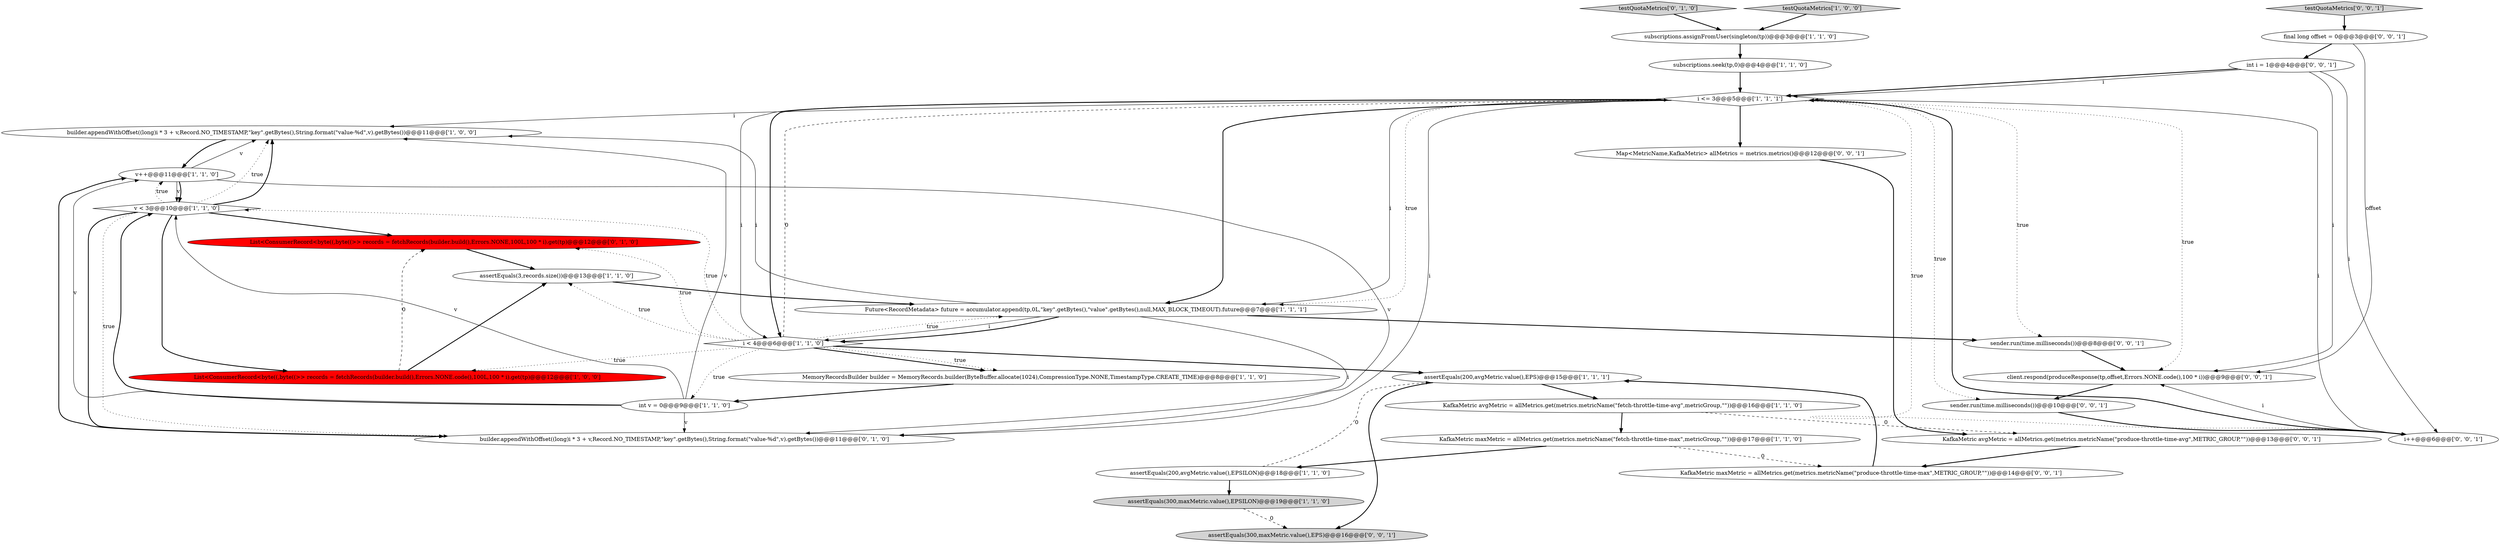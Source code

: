 digraph {
15 [style = filled, label = "subscriptions.assignFromUser(singleton(tp))@@@3@@@['1', '1', '0']", fillcolor = white, shape = ellipse image = "AAA0AAABBB1BBB"];
0 [style = filled, label = "builder.appendWithOffset((long)i * 3 + v,Record.NO_TIMESTAMP,\"key\".getBytes(),String.format(\"value-%d\",v).getBytes())@@@11@@@['1', '0', '0']", fillcolor = white, shape = ellipse image = "AAA0AAABBB1BBB"];
19 [style = filled, label = "testQuotaMetrics['0', '1', '0']", fillcolor = lightgray, shape = diamond image = "AAA0AAABBB2BBB"];
29 [style = filled, label = "KafkaMetric maxMetric = allMetrics.get(metrics.metricName(\"produce-throttle-time-max\",METRIC_GROUP,\"\"))@@@14@@@['0', '0', '1']", fillcolor = white, shape = ellipse image = "AAA0AAABBB3BBB"];
27 [style = filled, label = "client.respond(produceResponse(tp,offset,Errors.NONE.code(),100 * i))@@@9@@@['0', '0', '1']", fillcolor = white, shape = ellipse image = "AAA0AAABBB3BBB"];
1 [style = filled, label = "MemoryRecordsBuilder builder = MemoryRecords.builder(ByteBuffer.allocate(1024),CompressionType.NONE,TimestampType.CREATE_TIME)@@@8@@@['1', '1', '0']", fillcolor = white, shape = ellipse image = "AAA0AAABBB1BBB"];
14 [style = filled, label = "List<ConsumerRecord<byte((,byte((>> records = fetchRecords(builder.build(),Errors.NONE.code(),100L,100 * i).get(tp)@@@12@@@['1', '0', '0']", fillcolor = red, shape = ellipse image = "AAA1AAABBB1BBB"];
7 [style = filled, label = "v < 3@@@10@@@['1', '1', '0']", fillcolor = white, shape = diamond image = "AAA0AAABBB1BBB"];
13 [style = filled, label = "Future<RecordMetadata> future = accumulator.append(tp,0L,\"key\".getBytes(),\"value\".getBytes(),null,MAX_BLOCK_TIMEOUT).future@@@7@@@['1', '1', '1']", fillcolor = white, shape = ellipse image = "AAA0AAABBB1BBB"];
23 [style = filled, label = "Map<MetricName,KafkaMetric> allMetrics = metrics.metrics()@@@12@@@['0', '0', '1']", fillcolor = white, shape = ellipse image = "AAA0AAABBB3BBB"];
16 [style = filled, label = "int v = 0@@@9@@@['1', '1', '0']", fillcolor = white, shape = ellipse image = "AAA0AAABBB1BBB"];
24 [style = filled, label = "sender.run(time.milliseconds())@@@10@@@['0', '0', '1']", fillcolor = white, shape = ellipse image = "AAA0AAABBB3BBB"];
2 [style = filled, label = "i < 4@@@6@@@['1', '1', '0']", fillcolor = white, shape = diamond image = "AAA0AAABBB1BBB"];
6 [style = filled, label = "i <= 3@@@5@@@['1', '1', '1']", fillcolor = white, shape = diamond image = "AAA0AAABBB1BBB"];
22 [style = filled, label = "KafkaMetric avgMetric = allMetrics.get(metrics.metricName(\"produce-throttle-time-avg\",METRIC_GROUP,\"\"))@@@13@@@['0', '0', '1']", fillcolor = white, shape = ellipse image = "AAA0AAABBB3BBB"];
31 [style = filled, label = "int i = 1@@@4@@@['0', '0', '1']", fillcolor = white, shape = ellipse image = "AAA0AAABBB3BBB"];
21 [style = filled, label = "assertEquals(300,maxMetric.value(),EPS)@@@16@@@['0', '0', '1']", fillcolor = lightgray, shape = ellipse image = "AAA0AAABBB3BBB"];
30 [style = filled, label = "testQuotaMetrics['0', '0', '1']", fillcolor = lightgray, shape = diamond image = "AAA0AAABBB3BBB"];
12 [style = filled, label = "v++@@@11@@@['1', '1', '0']", fillcolor = white, shape = ellipse image = "AAA0AAABBB1BBB"];
20 [style = filled, label = "builder.appendWithOffset((long)i * 3 + v,Record.NO_TIMESTAMP,\"key\".getBytes(),String.format(\"value-%d\",v).getBytes())@@@11@@@['0', '1', '0']", fillcolor = white, shape = ellipse image = "AAA0AAABBB2BBB"];
10 [style = filled, label = "assertEquals(300,maxMetric.value(),EPSILON)@@@19@@@['1', '1', '0']", fillcolor = lightgray, shape = ellipse image = "AAA0AAABBB1BBB"];
26 [style = filled, label = "sender.run(time.milliseconds())@@@8@@@['0', '0', '1']", fillcolor = white, shape = ellipse image = "AAA0AAABBB3BBB"];
25 [style = filled, label = "final long offset = 0@@@3@@@['0', '0', '1']", fillcolor = white, shape = ellipse image = "AAA0AAABBB3BBB"];
8 [style = filled, label = "assertEquals(3,records.size())@@@13@@@['1', '1', '0']", fillcolor = white, shape = ellipse image = "AAA0AAABBB1BBB"];
5 [style = filled, label = "testQuotaMetrics['1', '0', '0']", fillcolor = lightgray, shape = diamond image = "AAA0AAABBB1BBB"];
3 [style = filled, label = "KafkaMetric maxMetric = allMetrics.get(metrics.metricName(\"fetch-throttle-time-max\",metricGroup,\"\"))@@@17@@@['1', '1', '0']", fillcolor = white, shape = ellipse image = "AAA0AAABBB1BBB"];
11 [style = filled, label = "KafkaMetric avgMetric = allMetrics.get(metrics.metricName(\"fetch-throttle-time-avg\",metricGroup,\"\"))@@@16@@@['1', '1', '0']", fillcolor = white, shape = ellipse image = "AAA0AAABBB1BBB"];
9 [style = filled, label = "subscriptions.seek(tp,0)@@@4@@@['1', '1', '0']", fillcolor = white, shape = ellipse image = "AAA0AAABBB1BBB"];
17 [style = filled, label = "assertEquals(200,avgMetric.value(),EPSILON)@@@18@@@['1', '1', '0']", fillcolor = white, shape = ellipse image = "AAA0AAABBB1BBB"];
4 [style = filled, label = "assertEquals(200,avgMetric.value(),EPS)@@@15@@@['1', '1', '1']", fillcolor = white, shape = ellipse image = "AAA0AAABBB1BBB"];
28 [style = filled, label = "i++@@@6@@@['0', '0', '1']", fillcolor = white, shape = ellipse image = "AAA0AAABBB3BBB"];
18 [style = filled, label = "List<ConsumerRecord<byte((,byte((>> records = fetchRecords(builder.build(),Errors.NONE,100L,100 * i).get(tp)@@@12@@@['0', '1', '0']", fillcolor = red, shape = ellipse image = "AAA1AAABBB2BBB"];
3->29 [style = dashed, label="0"];
17->10 [style = bold, label=""];
24->28 [style = bold, label=""];
13->0 [style = solid, label="i"];
12->0 [style = solid, label="v"];
6->24 [style = dotted, label="true"];
28->6 [style = bold, label=""];
29->4 [style = bold, label=""];
6->20 [style = solid, label="i"];
10->21 [style = dashed, label="0"];
16->20 [style = solid, label="v"];
25->27 [style = solid, label="offset"];
13->20 [style = solid, label="i"];
2->1 [style = bold, label=""];
6->23 [style = bold, label=""];
0->12 [style = bold, label=""];
6->13 [style = dotted, label="true"];
16->7 [style = bold, label=""];
28->6 [style = solid, label="i"];
22->29 [style = bold, label=""];
4->21 [style = bold, label=""];
11->22 [style = dashed, label="0"];
5->15 [style = bold, label=""];
30->25 [style = bold, label=""];
31->27 [style = solid, label="i"];
28->27 [style = solid, label="i"];
7->0 [style = bold, label=""];
7->20 [style = bold, label=""];
7->0 [style = dotted, label="true"];
2->18 [style = dotted, label="true"];
2->4 [style = bold, label=""];
6->13 [style = solid, label="i"];
12->7 [style = bold, label=""];
16->0 [style = solid, label="v"];
9->6 [style = bold, label=""];
7->12 [style = dotted, label="true"];
25->31 [style = bold, label=""];
7->14 [style = bold, label=""];
6->2 [style = bold, label=""];
6->0 [style = solid, label="i"];
16->12 [style = solid, label="v"];
12->7 [style = solid, label="v"];
7->20 [style = dotted, label="true"];
6->28 [style = dotted, label="true"];
26->27 [style = bold, label=""];
17->4 [style = dashed, label="0"];
6->26 [style = dotted, label="true"];
6->2 [style = solid, label="i"];
23->22 [style = bold, label=""];
13->2 [style = solid, label="i"];
31->6 [style = bold, label=""];
11->3 [style = bold, label=""];
13->26 [style = bold, label=""];
15->9 [style = bold, label=""];
1->16 [style = bold, label=""];
2->1 [style = dotted, label="true"];
2->7 [style = dotted, label="true"];
6->13 [style = bold, label=""];
16->7 [style = solid, label="v"];
20->12 [style = bold, label=""];
2->6 [style = dashed, label="0"];
7->18 [style = bold, label=""];
31->6 [style = solid, label="i"];
3->17 [style = bold, label=""];
2->14 [style = dotted, label="true"];
27->24 [style = bold, label=""];
14->8 [style = bold, label=""];
18->8 [style = bold, label=""];
6->27 [style = dotted, label="true"];
19->15 [style = bold, label=""];
12->20 [style = solid, label="v"];
4->11 [style = bold, label=""];
14->18 [style = dashed, label="0"];
2->13 [style = dotted, label="true"];
2->8 [style = dotted, label="true"];
8->13 [style = bold, label=""];
2->16 [style = dotted, label="true"];
13->2 [style = bold, label=""];
31->28 [style = solid, label="i"];
}
